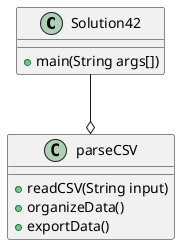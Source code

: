 @startuml

class Solution42{
    +main(String args[])

}

class parseCSV{
    +readCSV(String input)
    +organizeData()
    +exportData()
}

Solution42 --o parseCSV

@enduml
